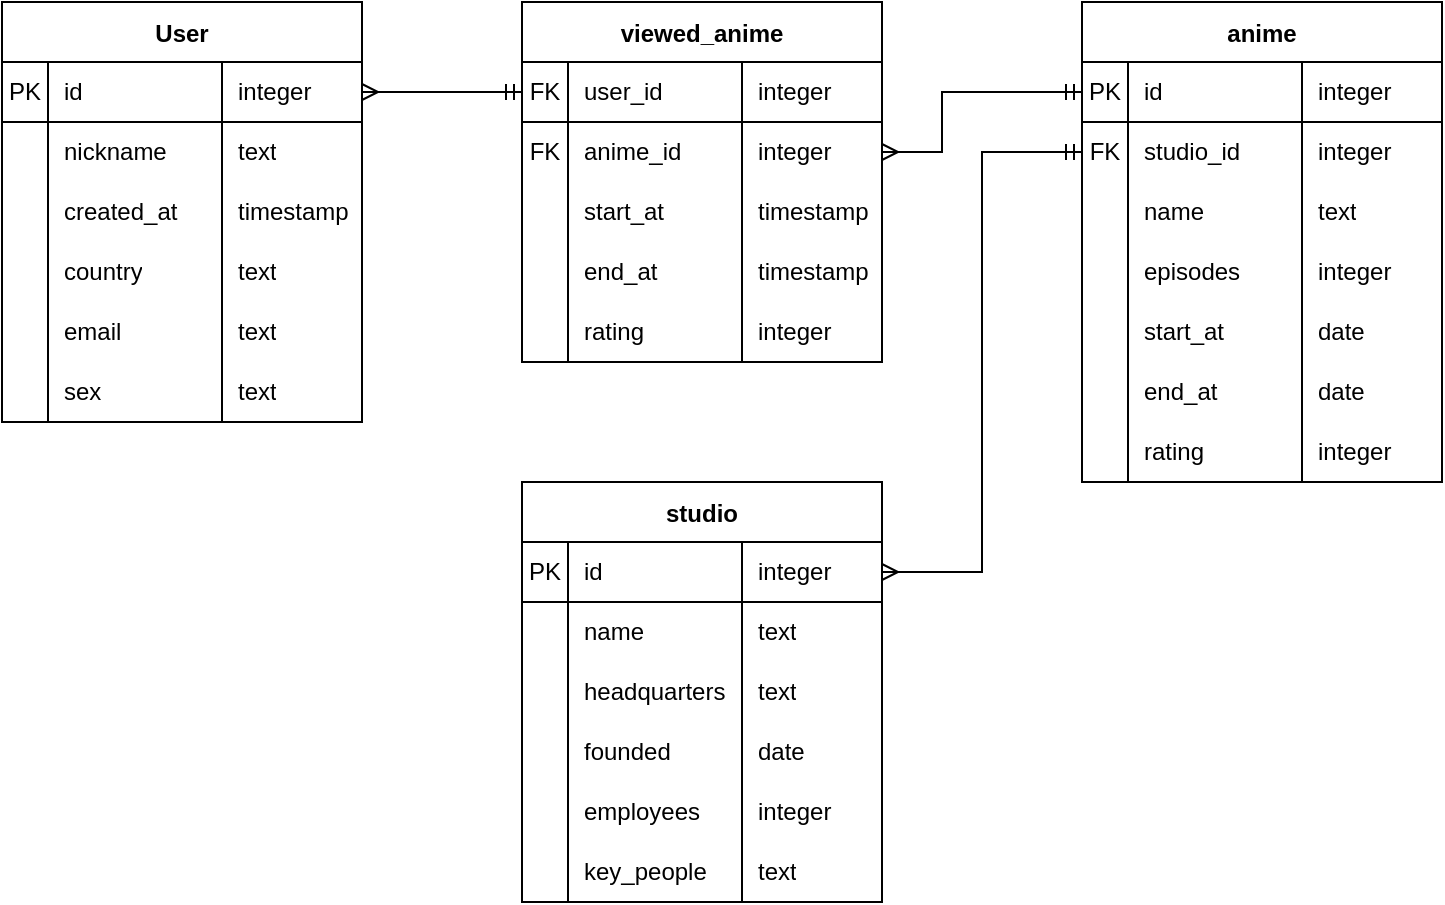 <mxfile version="15.7.1" type="device"><diagram id="C5RBs43oDa-KdzZeNtuy" name="Page-1"><mxGraphModel dx="802" dy="566" grid="1" gridSize="10" guides="1" tooltips="1" connect="1" arrows="1" fold="1" page="1" pageScale="1" pageWidth="827" pageHeight="1169" math="0" shadow="0"><root><mxCell id="WIyWlLk6GJQsqaUBKTNV-0"/><mxCell id="WIyWlLk6GJQsqaUBKTNV-1" parent="WIyWlLk6GJQsqaUBKTNV-0"/><mxCell id="3dzT7wTnOTqCH-fdVaIQ-14" value="User" style="shape=table;startSize=30;container=1;collapsible=0;childLayout=tableLayout;fixedRows=1;rowLines=0;fontStyle=1;align=center;pointerEvents=1;rounded=0;strokeWidth=1;fillColor=default;" vertex="1" parent="WIyWlLk6GJQsqaUBKTNV-1"><mxGeometry x="40" y="220" width="180" height="210" as="geometry"/></mxCell><mxCell id="3dzT7wTnOTqCH-fdVaIQ-15" value="" style="shape=partialRectangle;html=1;whiteSpace=wrap;collapsible=0;dropTarget=0;pointerEvents=1;fillColor=none;top=0;left=0;bottom=1;right=0;points=[[0,0.5],[1,0.5]];portConstraint=eastwest;rounded=0;strokeWidth=1;" vertex="1" parent="3dzT7wTnOTqCH-fdVaIQ-14"><mxGeometry y="30" width="180" height="30" as="geometry"/></mxCell><mxCell id="3dzT7wTnOTqCH-fdVaIQ-16" value="PK" style="shape=partialRectangle;html=1;whiteSpace=wrap;connectable=0;fillColor=none;top=0;left=0;bottom=0;right=0;overflow=hidden;pointerEvents=1;rounded=0;strokeWidth=1;" vertex="1" parent="3dzT7wTnOTqCH-fdVaIQ-15"><mxGeometry width="23" height="30" as="geometry"><mxRectangle width="23" height="30" as="alternateBounds"/></mxGeometry></mxCell><mxCell id="3dzT7wTnOTqCH-fdVaIQ-17" value="id" style="shape=partialRectangle;html=1;whiteSpace=wrap;connectable=0;fillColor=none;top=0;left=0;bottom=0;right=0;align=left;spacingLeft=6;overflow=hidden;pointerEvents=1;rounded=0;strokeWidth=1;" vertex="1" parent="3dzT7wTnOTqCH-fdVaIQ-15"><mxGeometry x="23" width="87" height="30" as="geometry"><mxRectangle width="87" height="30" as="alternateBounds"/></mxGeometry></mxCell><mxCell id="3dzT7wTnOTqCH-fdVaIQ-24" value="integer" style="shape=partialRectangle;html=1;whiteSpace=wrap;connectable=0;fillColor=none;top=0;left=0;bottom=0;right=0;align=left;spacingLeft=6;overflow=hidden;pointerEvents=1;rounded=0;strokeWidth=1;" vertex="1" parent="3dzT7wTnOTqCH-fdVaIQ-15"><mxGeometry x="110" width="70" height="30" as="geometry"><mxRectangle width="70" height="30" as="alternateBounds"/></mxGeometry></mxCell><mxCell id="3dzT7wTnOTqCH-fdVaIQ-18" value="" style="shape=partialRectangle;html=1;whiteSpace=wrap;collapsible=0;dropTarget=0;pointerEvents=1;fillColor=none;top=0;left=0;bottom=0;right=0;points=[[0,0.5],[1,0.5]];portConstraint=eastwest;rounded=0;strokeWidth=1;" vertex="1" parent="3dzT7wTnOTqCH-fdVaIQ-14"><mxGeometry y="60" width="180" height="30" as="geometry"/></mxCell><mxCell id="3dzT7wTnOTqCH-fdVaIQ-19" value="" style="shape=partialRectangle;html=1;whiteSpace=wrap;connectable=0;fillColor=none;top=0;left=0;bottom=0;right=0;overflow=hidden;pointerEvents=1;rounded=0;strokeWidth=1;" vertex="1" parent="3dzT7wTnOTqCH-fdVaIQ-18"><mxGeometry width="23" height="30" as="geometry"><mxRectangle width="23" height="30" as="alternateBounds"/></mxGeometry></mxCell><mxCell id="3dzT7wTnOTqCH-fdVaIQ-20" value="nickname" style="shape=partialRectangle;html=1;whiteSpace=wrap;connectable=0;fillColor=none;top=0;left=0;bottom=0;right=0;align=left;spacingLeft=6;overflow=hidden;pointerEvents=1;rounded=0;strokeWidth=1;" vertex="1" parent="3dzT7wTnOTqCH-fdVaIQ-18"><mxGeometry x="23" width="87" height="30" as="geometry"><mxRectangle width="87" height="30" as="alternateBounds"/></mxGeometry></mxCell><mxCell id="3dzT7wTnOTqCH-fdVaIQ-25" value="text" style="shape=partialRectangle;html=1;whiteSpace=wrap;connectable=0;fillColor=none;top=0;left=0;bottom=0;right=0;align=left;spacingLeft=6;overflow=hidden;pointerEvents=1;rounded=0;strokeWidth=1;" vertex="1" parent="3dzT7wTnOTqCH-fdVaIQ-18"><mxGeometry x="110" width="70" height="30" as="geometry"><mxRectangle width="70" height="30" as="alternateBounds"/></mxGeometry></mxCell><mxCell id="3dzT7wTnOTqCH-fdVaIQ-31" style="shape=partialRectangle;html=1;whiteSpace=wrap;collapsible=0;dropTarget=0;pointerEvents=1;fillColor=none;top=0;left=0;bottom=0;right=0;points=[[0,0.5],[1,0.5]];portConstraint=eastwest;rounded=0;strokeWidth=1;" vertex="1" parent="3dzT7wTnOTqCH-fdVaIQ-14"><mxGeometry y="90" width="180" height="30" as="geometry"/></mxCell><mxCell id="3dzT7wTnOTqCH-fdVaIQ-32" style="shape=partialRectangle;html=1;whiteSpace=wrap;connectable=0;fillColor=none;top=0;left=0;bottom=0;right=0;overflow=hidden;pointerEvents=1;rounded=0;strokeWidth=1;" vertex="1" parent="3dzT7wTnOTqCH-fdVaIQ-31"><mxGeometry width="23" height="30" as="geometry"><mxRectangle width="23" height="30" as="alternateBounds"/></mxGeometry></mxCell><mxCell id="3dzT7wTnOTqCH-fdVaIQ-33" value="created_at" style="shape=partialRectangle;html=1;whiteSpace=wrap;connectable=0;fillColor=none;top=0;left=0;bottom=0;right=0;align=left;spacingLeft=6;overflow=hidden;pointerEvents=1;rounded=0;strokeWidth=1;" vertex="1" parent="3dzT7wTnOTqCH-fdVaIQ-31"><mxGeometry x="23" width="87" height="30" as="geometry"><mxRectangle width="87" height="30" as="alternateBounds"/></mxGeometry></mxCell><mxCell id="3dzT7wTnOTqCH-fdVaIQ-34" value="timestamp" style="shape=partialRectangle;html=1;whiteSpace=wrap;connectable=0;fillColor=none;top=0;left=0;bottom=0;right=0;align=left;spacingLeft=6;overflow=hidden;pointerEvents=1;rounded=0;strokeWidth=1;" vertex="1" parent="3dzT7wTnOTqCH-fdVaIQ-31"><mxGeometry x="110" width="70" height="30" as="geometry"><mxRectangle width="70" height="30" as="alternateBounds"/></mxGeometry></mxCell><mxCell id="3dzT7wTnOTqCH-fdVaIQ-35" style="shape=partialRectangle;html=1;whiteSpace=wrap;collapsible=0;dropTarget=0;pointerEvents=1;fillColor=none;top=0;left=0;bottom=0;right=0;points=[[0,0.5],[1,0.5]];portConstraint=eastwest;rounded=0;strokeWidth=1;" vertex="1" parent="3dzT7wTnOTqCH-fdVaIQ-14"><mxGeometry y="120" width="180" height="30" as="geometry"/></mxCell><mxCell id="3dzT7wTnOTqCH-fdVaIQ-36" style="shape=partialRectangle;html=1;whiteSpace=wrap;connectable=0;fillColor=none;top=0;left=0;bottom=0;right=0;overflow=hidden;pointerEvents=1;rounded=0;strokeWidth=1;" vertex="1" parent="3dzT7wTnOTqCH-fdVaIQ-35"><mxGeometry width="23" height="30" as="geometry"><mxRectangle width="23" height="30" as="alternateBounds"/></mxGeometry></mxCell><mxCell id="3dzT7wTnOTqCH-fdVaIQ-37" value="country" style="shape=partialRectangle;html=1;whiteSpace=wrap;connectable=0;fillColor=none;top=0;left=0;bottom=0;right=0;align=left;spacingLeft=6;overflow=hidden;pointerEvents=1;rounded=0;strokeWidth=1;" vertex="1" parent="3dzT7wTnOTqCH-fdVaIQ-35"><mxGeometry x="23" width="87" height="30" as="geometry"><mxRectangle width="87" height="30" as="alternateBounds"/></mxGeometry></mxCell><mxCell id="3dzT7wTnOTqCH-fdVaIQ-38" value="text" style="shape=partialRectangle;html=1;whiteSpace=wrap;connectable=0;fillColor=none;top=0;left=0;bottom=0;right=0;align=left;spacingLeft=6;overflow=hidden;pointerEvents=1;rounded=0;strokeWidth=1;" vertex="1" parent="3dzT7wTnOTqCH-fdVaIQ-35"><mxGeometry x="110" width="70" height="30" as="geometry"><mxRectangle width="70" height="30" as="alternateBounds"/></mxGeometry></mxCell><mxCell id="3dzT7wTnOTqCH-fdVaIQ-39" style="shape=partialRectangle;html=1;whiteSpace=wrap;collapsible=0;dropTarget=0;pointerEvents=1;fillColor=none;top=0;left=0;bottom=0;right=0;points=[[0,0.5],[1,0.5]];portConstraint=eastwest;rounded=0;strokeWidth=1;" vertex="1" parent="3dzT7wTnOTqCH-fdVaIQ-14"><mxGeometry y="150" width="180" height="30" as="geometry"/></mxCell><mxCell id="3dzT7wTnOTqCH-fdVaIQ-40" style="shape=partialRectangle;html=1;whiteSpace=wrap;connectable=0;fillColor=none;top=0;left=0;bottom=0;right=0;overflow=hidden;pointerEvents=1;rounded=0;strokeWidth=1;" vertex="1" parent="3dzT7wTnOTqCH-fdVaIQ-39"><mxGeometry width="23" height="30" as="geometry"><mxRectangle width="23" height="30" as="alternateBounds"/></mxGeometry></mxCell><mxCell id="3dzT7wTnOTqCH-fdVaIQ-41" value="email" style="shape=partialRectangle;html=1;whiteSpace=wrap;connectable=0;fillColor=none;top=0;left=0;bottom=0;right=0;align=left;spacingLeft=6;overflow=hidden;pointerEvents=1;rounded=0;strokeWidth=1;" vertex="1" parent="3dzT7wTnOTqCH-fdVaIQ-39"><mxGeometry x="23" width="87" height="30" as="geometry"><mxRectangle width="87" height="30" as="alternateBounds"/></mxGeometry></mxCell><mxCell id="3dzT7wTnOTqCH-fdVaIQ-42" value="text" style="shape=partialRectangle;html=1;whiteSpace=wrap;connectable=0;fillColor=none;top=0;left=0;bottom=0;right=0;align=left;spacingLeft=6;overflow=hidden;pointerEvents=1;rounded=0;strokeWidth=1;" vertex="1" parent="3dzT7wTnOTqCH-fdVaIQ-39"><mxGeometry x="110" width="70" height="30" as="geometry"><mxRectangle width="70" height="30" as="alternateBounds"/></mxGeometry></mxCell><mxCell id="3dzT7wTnOTqCH-fdVaIQ-43" style="shape=partialRectangle;html=1;whiteSpace=wrap;collapsible=0;dropTarget=0;pointerEvents=1;fillColor=none;top=0;left=0;bottom=0;right=0;points=[[0,0.5],[1,0.5]];portConstraint=eastwest;rounded=0;strokeWidth=1;" vertex="1" parent="3dzT7wTnOTqCH-fdVaIQ-14"><mxGeometry y="180" width="180" height="30" as="geometry"/></mxCell><mxCell id="3dzT7wTnOTqCH-fdVaIQ-44" style="shape=partialRectangle;html=1;whiteSpace=wrap;connectable=0;fillColor=none;top=0;left=0;bottom=0;right=0;overflow=hidden;pointerEvents=1;rounded=0;strokeWidth=1;" vertex="1" parent="3dzT7wTnOTqCH-fdVaIQ-43"><mxGeometry width="23" height="30" as="geometry"><mxRectangle width="23" height="30" as="alternateBounds"/></mxGeometry></mxCell><mxCell id="3dzT7wTnOTqCH-fdVaIQ-45" value="sex" style="shape=partialRectangle;html=1;whiteSpace=wrap;connectable=0;fillColor=none;top=0;left=0;bottom=0;right=0;align=left;spacingLeft=6;overflow=hidden;pointerEvents=1;rounded=0;strokeWidth=1;" vertex="1" parent="3dzT7wTnOTqCH-fdVaIQ-43"><mxGeometry x="23" width="87" height="30" as="geometry"><mxRectangle width="87" height="30" as="alternateBounds"/></mxGeometry></mxCell><mxCell id="3dzT7wTnOTqCH-fdVaIQ-46" value="text" style="shape=partialRectangle;html=1;whiteSpace=wrap;connectable=0;fillColor=none;top=0;left=0;bottom=0;right=0;align=left;spacingLeft=6;overflow=hidden;pointerEvents=1;rounded=0;strokeWidth=1;" vertex="1" parent="3dzT7wTnOTqCH-fdVaIQ-43"><mxGeometry x="110" width="70" height="30" as="geometry"><mxRectangle width="70" height="30" as="alternateBounds"/></mxGeometry></mxCell><mxCell id="3dzT7wTnOTqCH-fdVaIQ-47" value="studio" style="shape=table;startSize=30;container=1;collapsible=0;childLayout=tableLayout;fixedRows=1;rowLines=0;fontStyle=1;align=center;pointerEvents=1;rounded=0;strokeWidth=1;fillColor=default;" vertex="1" parent="WIyWlLk6GJQsqaUBKTNV-1"><mxGeometry x="300" y="460" width="180" height="210" as="geometry"/></mxCell><mxCell id="3dzT7wTnOTqCH-fdVaIQ-48" value="" style="shape=partialRectangle;html=1;whiteSpace=wrap;collapsible=0;dropTarget=0;pointerEvents=1;fillColor=none;top=0;left=0;bottom=1;right=0;points=[[0,0.5],[1,0.5]];portConstraint=eastwest;rounded=0;strokeWidth=1;" vertex="1" parent="3dzT7wTnOTqCH-fdVaIQ-47"><mxGeometry y="30" width="180" height="30" as="geometry"/></mxCell><mxCell id="3dzT7wTnOTqCH-fdVaIQ-49" value="PK" style="shape=partialRectangle;html=1;whiteSpace=wrap;connectable=0;fillColor=none;top=0;left=0;bottom=0;right=0;overflow=hidden;pointerEvents=1;rounded=0;strokeWidth=1;" vertex="1" parent="3dzT7wTnOTqCH-fdVaIQ-48"><mxGeometry width="23" height="30" as="geometry"><mxRectangle width="23" height="30" as="alternateBounds"/></mxGeometry></mxCell><mxCell id="3dzT7wTnOTqCH-fdVaIQ-50" value="id" style="shape=partialRectangle;html=1;whiteSpace=wrap;connectable=0;fillColor=none;top=0;left=0;bottom=0;right=0;align=left;spacingLeft=6;overflow=hidden;pointerEvents=1;rounded=0;strokeWidth=1;" vertex="1" parent="3dzT7wTnOTqCH-fdVaIQ-48"><mxGeometry x="23" width="87" height="30" as="geometry"><mxRectangle width="87" height="30" as="alternateBounds"/></mxGeometry></mxCell><mxCell id="3dzT7wTnOTqCH-fdVaIQ-51" value="integer" style="shape=partialRectangle;html=1;whiteSpace=wrap;connectable=0;fillColor=none;top=0;left=0;bottom=0;right=0;align=left;spacingLeft=6;overflow=hidden;pointerEvents=1;rounded=0;strokeWidth=1;" vertex="1" parent="3dzT7wTnOTqCH-fdVaIQ-48"><mxGeometry x="110" width="70" height="30" as="geometry"><mxRectangle width="70" height="30" as="alternateBounds"/></mxGeometry></mxCell><mxCell id="3dzT7wTnOTqCH-fdVaIQ-52" value="" style="shape=partialRectangle;html=1;whiteSpace=wrap;collapsible=0;dropTarget=0;pointerEvents=1;fillColor=none;top=0;left=0;bottom=0;right=0;points=[[0,0.5],[1,0.5]];portConstraint=eastwest;rounded=0;strokeWidth=1;" vertex="1" parent="3dzT7wTnOTqCH-fdVaIQ-47"><mxGeometry y="60" width="180" height="30" as="geometry"/></mxCell><mxCell id="3dzT7wTnOTqCH-fdVaIQ-53" value="" style="shape=partialRectangle;html=1;whiteSpace=wrap;connectable=0;fillColor=none;top=0;left=0;bottom=0;right=0;overflow=hidden;pointerEvents=1;rounded=0;strokeWidth=1;" vertex="1" parent="3dzT7wTnOTqCH-fdVaIQ-52"><mxGeometry width="23" height="30" as="geometry"><mxRectangle width="23" height="30" as="alternateBounds"/></mxGeometry></mxCell><mxCell id="3dzT7wTnOTqCH-fdVaIQ-54" value="name" style="shape=partialRectangle;html=1;whiteSpace=wrap;connectable=0;fillColor=none;top=0;left=0;bottom=0;right=0;align=left;spacingLeft=6;overflow=hidden;pointerEvents=1;rounded=0;strokeWidth=1;" vertex="1" parent="3dzT7wTnOTqCH-fdVaIQ-52"><mxGeometry x="23" width="87" height="30" as="geometry"><mxRectangle width="87" height="30" as="alternateBounds"/></mxGeometry></mxCell><mxCell id="3dzT7wTnOTqCH-fdVaIQ-55" value="text" style="shape=partialRectangle;html=1;whiteSpace=wrap;connectable=0;fillColor=none;top=0;left=0;bottom=0;right=0;align=left;spacingLeft=6;overflow=hidden;pointerEvents=1;rounded=0;strokeWidth=1;" vertex="1" parent="3dzT7wTnOTqCH-fdVaIQ-52"><mxGeometry x="110" width="70" height="30" as="geometry"><mxRectangle width="70" height="30" as="alternateBounds"/></mxGeometry></mxCell><mxCell id="3dzT7wTnOTqCH-fdVaIQ-56" style="shape=partialRectangle;html=1;whiteSpace=wrap;collapsible=0;dropTarget=0;pointerEvents=1;fillColor=none;top=0;left=0;bottom=0;right=0;points=[[0,0.5],[1,0.5]];portConstraint=eastwest;rounded=0;strokeWidth=1;" vertex="1" parent="3dzT7wTnOTqCH-fdVaIQ-47"><mxGeometry y="90" width="180" height="30" as="geometry"/></mxCell><mxCell id="3dzT7wTnOTqCH-fdVaIQ-57" style="shape=partialRectangle;html=1;whiteSpace=wrap;connectable=0;fillColor=none;top=0;left=0;bottom=0;right=0;overflow=hidden;pointerEvents=1;rounded=0;strokeWidth=1;" vertex="1" parent="3dzT7wTnOTqCH-fdVaIQ-56"><mxGeometry width="23" height="30" as="geometry"><mxRectangle width="23" height="30" as="alternateBounds"/></mxGeometry></mxCell><mxCell id="3dzT7wTnOTqCH-fdVaIQ-58" value="headquarters" style="shape=partialRectangle;html=1;whiteSpace=wrap;connectable=0;fillColor=none;top=0;left=0;bottom=0;right=0;align=left;spacingLeft=6;overflow=hidden;pointerEvents=1;rounded=0;strokeWidth=1;" vertex="1" parent="3dzT7wTnOTqCH-fdVaIQ-56"><mxGeometry x="23" width="87" height="30" as="geometry"><mxRectangle width="87" height="30" as="alternateBounds"/></mxGeometry></mxCell><mxCell id="3dzT7wTnOTqCH-fdVaIQ-59" value="text" style="shape=partialRectangle;html=1;whiteSpace=wrap;connectable=0;fillColor=none;top=0;left=0;bottom=0;right=0;align=left;spacingLeft=6;overflow=hidden;pointerEvents=1;rounded=0;strokeWidth=1;" vertex="1" parent="3dzT7wTnOTqCH-fdVaIQ-56"><mxGeometry x="110" width="70" height="30" as="geometry"><mxRectangle width="70" height="30" as="alternateBounds"/></mxGeometry></mxCell><mxCell id="3dzT7wTnOTqCH-fdVaIQ-60" style="shape=partialRectangle;html=1;whiteSpace=wrap;collapsible=0;dropTarget=0;pointerEvents=1;fillColor=none;top=0;left=0;bottom=0;right=0;points=[[0,0.5],[1,0.5]];portConstraint=eastwest;rounded=0;strokeWidth=1;" vertex="1" parent="3dzT7wTnOTqCH-fdVaIQ-47"><mxGeometry y="120" width="180" height="30" as="geometry"/></mxCell><mxCell id="3dzT7wTnOTqCH-fdVaIQ-61" style="shape=partialRectangle;html=1;whiteSpace=wrap;connectable=0;fillColor=none;top=0;left=0;bottom=0;right=0;overflow=hidden;pointerEvents=1;rounded=0;strokeWidth=1;" vertex="1" parent="3dzT7wTnOTqCH-fdVaIQ-60"><mxGeometry width="23" height="30" as="geometry"><mxRectangle width="23" height="30" as="alternateBounds"/></mxGeometry></mxCell><mxCell id="3dzT7wTnOTqCH-fdVaIQ-62" value="founded" style="shape=partialRectangle;html=1;whiteSpace=wrap;connectable=0;fillColor=none;top=0;left=0;bottom=0;right=0;align=left;spacingLeft=6;overflow=hidden;pointerEvents=1;rounded=0;strokeWidth=1;" vertex="1" parent="3dzT7wTnOTqCH-fdVaIQ-60"><mxGeometry x="23" width="87" height="30" as="geometry"><mxRectangle width="87" height="30" as="alternateBounds"/></mxGeometry></mxCell><mxCell id="3dzT7wTnOTqCH-fdVaIQ-63" value="date" style="shape=partialRectangle;html=1;whiteSpace=wrap;connectable=0;fillColor=none;top=0;left=0;bottom=0;right=0;align=left;spacingLeft=6;overflow=hidden;pointerEvents=1;rounded=0;strokeWidth=1;" vertex="1" parent="3dzT7wTnOTqCH-fdVaIQ-60"><mxGeometry x="110" width="70" height="30" as="geometry"><mxRectangle width="70" height="30" as="alternateBounds"/></mxGeometry></mxCell><mxCell id="3dzT7wTnOTqCH-fdVaIQ-64" style="shape=partialRectangle;html=1;whiteSpace=wrap;collapsible=0;dropTarget=0;pointerEvents=1;fillColor=none;top=0;left=0;bottom=0;right=0;points=[[0,0.5],[1,0.5]];portConstraint=eastwest;rounded=0;strokeWidth=1;" vertex="1" parent="3dzT7wTnOTqCH-fdVaIQ-47"><mxGeometry y="150" width="180" height="30" as="geometry"/></mxCell><mxCell id="3dzT7wTnOTqCH-fdVaIQ-65" style="shape=partialRectangle;html=1;whiteSpace=wrap;connectable=0;fillColor=none;top=0;left=0;bottom=0;right=0;overflow=hidden;pointerEvents=1;rounded=0;strokeWidth=1;" vertex="1" parent="3dzT7wTnOTqCH-fdVaIQ-64"><mxGeometry width="23" height="30" as="geometry"><mxRectangle width="23" height="30" as="alternateBounds"/></mxGeometry></mxCell><mxCell id="3dzT7wTnOTqCH-fdVaIQ-66" value="employees" style="shape=partialRectangle;html=1;whiteSpace=wrap;connectable=0;fillColor=none;top=0;left=0;bottom=0;right=0;align=left;spacingLeft=6;overflow=hidden;pointerEvents=1;rounded=0;strokeWidth=1;" vertex="1" parent="3dzT7wTnOTqCH-fdVaIQ-64"><mxGeometry x="23" width="87" height="30" as="geometry"><mxRectangle width="87" height="30" as="alternateBounds"/></mxGeometry></mxCell><mxCell id="3dzT7wTnOTqCH-fdVaIQ-67" value="integer" style="shape=partialRectangle;html=1;whiteSpace=wrap;connectable=0;fillColor=none;top=0;left=0;bottom=0;right=0;align=left;spacingLeft=6;overflow=hidden;pointerEvents=1;rounded=0;strokeWidth=1;" vertex="1" parent="3dzT7wTnOTqCH-fdVaIQ-64"><mxGeometry x="110" width="70" height="30" as="geometry"><mxRectangle width="70" height="30" as="alternateBounds"/></mxGeometry></mxCell><mxCell id="3dzT7wTnOTqCH-fdVaIQ-68" style="shape=partialRectangle;html=1;whiteSpace=wrap;collapsible=0;dropTarget=0;pointerEvents=1;fillColor=none;top=0;left=0;bottom=0;right=0;points=[[0,0.5],[1,0.5]];portConstraint=eastwest;rounded=0;strokeWidth=1;" vertex="1" parent="3dzT7wTnOTqCH-fdVaIQ-47"><mxGeometry y="180" width="180" height="30" as="geometry"/></mxCell><mxCell id="3dzT7wTnOTqCH-fdVaIQ-69" style="shape=partialRectangle;html=1;whiteSpace=wrap;connectable=0;fillColor=none;top=0;left=0;bottom=0;right=0;overflow=hidden;pointerEvents=1;rounded=0;strokeWidth=1;" vertex="1" parent="3dzT7wTnOTqCH-fdVaIQ-68"><mxGeometry width="23" height="30" as="geometry"><mxRectangle width="23" height="30" as="alternateBounds"/></mxGeometry></mxCell><mxCell id="3dzT7wTnOTqCH-fdVaIQ-70" value="key_people" style="shape=partialRectangle;html=1;whiteSpace=wrap;connectable=0;fillColor=none;top=0;left=0;bottom=0;right=0;align=left;spacingLeft=6;overflow=hidden;pointerEvents=1;rounded=0;strokeWidth=1;" vertex="1" parent="3dzT7wTnOTqCH-fdVaIQ-68"><mxGeometry x="23" width="87" height="30" as="geometry"><mxRectangle width="87" height="30" as="alternateBounds"/></mxGeometry></mxCell><mxCell id="3dzT7wTnOTqCH-fdVaIQ-71" value="text" style="shape=partialRectangle;html=1;whiteSpace=wrap;connectable=0;fillColor=none;top=0;left=0;bottom=0;right=0;align=left;spacingLeft=6;overflow=hidden;pointerEvents=1;rounded=0;strokeWidth=1;" vertex="1" parent="3dzT7wTnOTqCH-fdVaIQ-68"><mxGeometry x="110" width="70" height="30" as="geometry"><mxRectangle width="70" height="30" as="alternateBounds"/></mxGeometry></mxCell><mxCell id="3dzT7wTnOTqCH-fdVaIQ-72" value="anime" style="shape=table;startSize=30;container=1;collapsible=0;childLayout=tableLayout;fixedRows=1;rowLines=0;fontStyle=1;align=center;pointerEvents=1;rounded=0;strokeWidth=1;fillColor=default;" vertex="1" parent="WIyWlLk6GJQsqaUBKTNV-1"><mxGeometry x="580" y="220" width="180" height="240" as="geometry"/></mxCell><mxCell id="3dzT7wTnOTqCH-fdVaIQ-73" value="" style="shape=partialRectangle;html=1;whiteSpace=wrap;collapsible=0;dropTarget=0;pointerEvents=1;fillColor=none;top=0;left=0;bottom=1;right=0;points=[[0,0.5],[1,0.5]];portConstraint=eastwest;rounded=0;strokeWidth=1;" vertex="1" parent="3dzT7wTnOTqCH-fdVaIQ-72"><mxGeometry y="30" width="180" height="30" as="geometry"/></mxCell><mxCell id="3dzT7wTnOTqCH-fdVaIQ-74" value="PK" style="shape=partialRectangle;html=1;whiteSpace=wrap;connectable=0;fillColor=none;top=0;left=0;bottom=0;right=0;overflow=hidden;pointerEvents=1;rounded=0;strokeWidth=1;" vertex="1" parent="3dzT7wTnOTqCH-fdVaIQ-73"><mxGeometry width="23" height="30" as="geometry"><mxRectangle width="23" height="30" as="alternateBounds"/></mxGeometry></mxCell><mxCell id="3dzT7wTnOTqCH-fdVaIQ-75" value="id" style="shape=partialRectangle;html=1;whiteSpace=wrap;connectable=0;fillColor=none;top=0;left=0;bottom=0;right=0;align=left;spacingLeft=6;overflow=hidden;pointerEvents=1;rounded=0;strokeWidth=1;" vertex="1" parent="3dzT7wTnOTqCH-fdVaIQ-73"><mxGeometry x="23" width="87" height="30" as="geometry"><mxRectangle width="87" height="30" as="alternateBounds"/></mxGeometry></mxCell><mxCell id="3dzT7wTnOTqCH-fdVaIQ-76" value="integer" style="shape=partialRectangle;html=1;whiteSpace=wrap;connectable=0;fillColor=none;top=0;left=0;bottom=0;right=0;align=left;spacingLeft=6;overflow=hidden;pointerEvents=1;rounded=0;strokeWidth=1;" vertex="1" parent="3dzT7wTnOTqCH-fdVaIQ-73"><mxGeometry x="110" width="70" height="30" as="geometry"><mxRectangle width="70" height="30" as="alternateBounds"/></mxGeometry></mxCell><mxCell id="3dzT7wTnOTqCH-fdVaIQ-77" value="" style="shape=partialRectangle;html=1;whiteSpace=wrap;collapsible=0;dropTarget=0;pointerEvents=1;fillColor=none;top=0;left=0;bottom=0;right=0;points=[[0,0.5],[1,0.5]];portConstraint=eastwest;rounded=0;strokeWidth=1;flipH=1;" vertex="1" parent="3dzT7wTnOTqCH-fdVaIQ-72"><mxGeometry y="60" width="180" height="30" as="geometry"/></mxCell><mxCell id="3dzT7wTnOTqCH-fdVaIQ-78" value="FK" style="shape=partialRectangle;html=1;whiteSpace=wrap;connectable=0;fillColor=none;top=0;left=0;bottom=0;right=0;overflow=hidden;pointerEvents=1;rounded=0;strokeWidth=1;" vertex="1" parent="3dzT7wTnOTqCH-fdVaIQ-77"><mxGeometry width="23" height="30" as="geometry"><mxRectangle width="23" height="30" as="alternateBounds"/></mxGeometry></mxCell><mxCell id="3dzT7wTnOTqCH-fdVaIQ-79" value="studio_id" style="shape=partialRectangle;html=1;whiteSpace=wrap;connectable=0;fillColor=none;top=0;left=0;bottom=0;right=0;align=left;spacingLeft=6;overflow=hidden;pointerEvents=1;rounded=0;strokeWidth=1;flipH=1;" vertex="1" parent="3dzT7wTnOTqCH-fdVaIQ-77"><mxGeometry x="23" width="87" height="30" as="geometry"><mxRectangle width="87" height="30" as="alternateBounds"/></mxGeometry></mxCell><mxCell id="3dzT7wTnOTqCH-fdVaIQ-80" value="integer" style="shape=partialRectangle;html=1;whiteSpace=wrap;connectable=0;fillColor=none;top=0;left=0;bottom=0;right=0;align=left;spacingLeft=6;overflow=hidden;pointerEvents=1;rounded=0;strokeWidth=1;" vertex="1" parent="3dzT7wTnOTqCH-fdVaIQ-77"><mxGeometry x="110" width="70" height="30" as="geometry"><mxRectangle width="70" height="30" as="alternateBounds"/></mxGeometry></mxCell><mxCell id="3dzT7wTnOTqCH-fdVaIQ-81" style="shape=partialRectangle;html=1;whiteSpace=wrap;collapsible=0;dropTarget=0;pointerEvents=1;fillColor=none;top=0;left=0;bottom=0;right=0;points=[[0,0.5],[1,0.5]];portConstraint=eastwest;rounded=0;strokeWidth=1;" vertex="1" parent="3dzT7wTnOTqCH-fdVaIQ-72"><mxGeometry y="90" width="180" height="30" as="geometry"/></mxCell><mxCell id="3dzT7wTnOTqCH-fdVaIQ-82" style="shape=partialRectangle;html=1;whiteSpace=wrap;connectable=0;fillColor=none;top=0;left=0;bottom=0;right=0;overflow=hidden;pointerEvents=1;rounded=0;strokeWidth=1;" vertex="1" parent="3dzT7wTnOTqCH-fdVaIQ-81"><mxGeometry width="23" height="30" as="geometry"><mxRectangle width="23" height="30" as="alternateBounds"/></mxGeometry></mxCell><mxCell id="3dzT7wTnOTqCH-fdVaIQ-83" value="name" style="shape=partialRectangle;html=1;whiteSpace=wrap;connectable=0;fillColor=none;top=0;left=0;bottom=0;right=0;align=left;spacingLeft=6;overflow=hidden;pointerEvents=1;rounded=0;strokeWidth=1;" vertex="1" parent="3dzT7wTnOTqCH-fdVaIQ-81"><mxGeometry x="23" width="87" height="30" as="geometry"><mxRectangle width="87" height="30" as="alternateBounds"/></mxGeometry></mxCell><mxCell id="3dzT7wTnOTqCH-fdVaIQ-84" value="text" style="shape=partialRectangle;html=1;whiteSpace=wrap;connectable=0;fillColor=none;top=0;left=0;bottom=0;right=0;align=left;spacingLeft=6;overflow=hidden;pointerEvents=1;rounded=0;strokeWidth=1;" vertex="1" parent="3dzT7wTnOTqCH-fdVaIQ-81"><mxGeometry x="110" width="70" height="30" as="geometry"><mxRectangle width="70" height="30" as="alternateBounds"/></mxGeometry></mxCell><mxCell id="3dzT7wTnOTqCH-fdVaIQ-85" style="shape=partialRectangle;html=1;whiteSpace=wrap;collapsible=0;dropTarget=0;pointerEvents=1;fillColor=none;top=0;left=0;bottom=0;right=0;points=[[0,0.5],[1,0.5]];portConstraint=eastwest;rounded=0;strokeWidth=1;" vertex="1" parent="3dzT7wTnOTqCH-fdVaIQ-72"><mxGeometry y="120" width="180" height="30" as="geometry"/></mxCell><mxCell id="3dzT7wTnOTqCH-fdVaIQ-86" style="shape=partialRectangle;html=1;whiteSpace=wrap;connectable=0;fillColor=none;top=0;left=0;bottom=0;right=0;overflow=hidden;pointerEvents=1;rounded=0;strokeWidth=1;" vertex="1" parent="3dzT7wTnOTqCH-fdVaIQ-85"><mxGeometry width="23" height="30" as="geometry"><mxRectangle width="23" height="30" as="alternateBounds"/></mxGeometry></mxCell><mxCell id="3dzT7wTnOTqCH-fdVaIQ-87" value="episodes" style="shape=partialRectangle;html=1;whiteSpace=wrap;connectable=0;fillColor=none;top=0;left=0;bottom=0;right=0;align=left;spacingLeft=6;overflow=hidden;pointerEvents=1;rounded=0;strokeWidth=1;" vertex="1" parent="3dzT7wTnOTqCH-fdVaIQ-85"><mxGeometry x="23" width="87" height="30" as="geometry"><mxRectangle width="87" height="30" as="alternateBounds"/></mxGeometry></mxCell><mxCell id="3dzT7wTnOTqCH-fdVaIQ-88" value="integer" style="shape=partialRectangle;html=1;whiteSpace=wrap;connectable=0;fillColor=none;top=0;left=0;bottom=0;right=0;align=left;spacingLeft=6;overflow=hidden;pointerEvents=1;rounded=0;strokeWidth=1;" vertex="1" parent="3dzT7wTnOTqCH-fdVaIQ-85"><mxGeometry x="110" width="70" height="30" as="geometry"><mxRectangle width="70" height="30" as="alternateBounds"/></mxGeometry></mxCell><mxCell id="3dzT7wTnOTqCH-fdVaIQ-89" style="shape=partialRectangle;html=1;whiteSpace=wrap;collapsible=0;dropTarget=0;pointerEvents=1;fillColor=none;top=0;left=0;bottom=0;right=0;points=[[0,0.5],[1,0.5]];portConstraint=eastwest;rounded=0;strokeWidth=1;" vertex="1" parent="3dzT7wTnOTqCH-fdVaIQ-72"><mxGeometry y="150" width="180" height="30" as="geometry"/></mxCell><mxCell id="3dzT7wTnOTqCH-fdVaIQ-90" style="shape=partialRectangle;html=1;whiteSpace=wrap;connectable=0;fillColor=none;top=0;left=0;bottom=0;right=0;overflow=hidden;pointerEvents=1;rounded=0;strokeWidth=1;" vertex="1" parent="3dzT7wTnOTqCH-fdVaIQ-89"><mxGeometry width="23" height="30" as="geometry"><mxRectangle width="23" height="30" as="alternateBounds"/></mxGeometry></mxCell><mxCell id="3dzT7wTnOTqCH-fdVaIQ-91" value="start_at" style="shape=partialRectangle;html=1;whiteSpace=wrap;connectable=0;fillColor=none;top=0;left=0;bottom=0;right=0;align=left;spacingLeft=6;overflow=hidden;pointerEvents=1;rounded=0;strokeWidth=1;" vertex="1" parent="3dzT7wTnOTqCH-fdVaIQ-89"><mxGeometry x="23" width="87" height="30" as="geometry"><mxRectangle width="87" height="30" as="alternateBounds"/></mxGeometry></mxCell><mxCell id="3dzT7wTnOTqCH-fdVaIQ-92" value="date" style="shape=partialRectangle;html=1;whiteSpace=wrap;connectable=0;fillColor=none;top=0;left=0;bottom=0;right=0;align=left;spacingLeft=6;overflow=hidden;pointerEvents=1;rounded=0;strokeWidth=1;" vertex="1" parent="3dzT7wTnOTqCH-fdVaIQ-89"><mxGeometry x="110" width="70" height="30" as="geometry"><mxRectangle width="70" height="30" as="alternateBounds"/></mxGeometry></mxCell><mxCell id="3dzT7wTnOTqCH-fdVaIQ-93" style="shape=partialRectangle;html=1;whiteSpace=wrap;collapsible=0;dropTarget=0;pointerEvents=1;fillColor=none;top=0;left=0;bottom=0;right=0;points=[[0,0.5],[1,0.5]];portConstraint=eastwest;rounded=0;strokeWidth=1;" vertex="1" parent="3dzT7wTnOTqCH-fdVaIQ-72"><mxGeometry y="180" width="180" height="30" as="geometry"/></mxCell><mxCell id="3dzT7wTnOTqCH-fdVaIQ-94" style="shape=partialRectangle;html=1;whiteSpace=wrap;connectable=0;fillColor=none;top=0;left=0;bottom=0;right=0;overflow=hidden;pointerEvents=1;rounded=0;strokeWidth=1;" vertex="1" parent="3dzT7wTnOTqCH-fdVaIQ-93"><mxGeometry width="23" height="30" as="geometry"><mxRectangle width="23" height="30" as="alternateBounds"/></mxGeometry></mxCell><mxCell id="3dzT7wTnOTqCH-fdVaIQ-95" value="end_at" style="shape=partialRectangle;html=1;whiteSpace=wrap;connectable=0;fillColor=none;top=0;left=0;bottom=0;right=0;align=left;spacingLeft=6;overflow=hidden;pointerEvents=1;rounded=0;strokeWidth=1;" vertex="1" parent="3dzT7wTnOTqCH-fdVaIQ-93"><mxGeometry x="23" width="87" height="30" as="geometry"><mxRectangle width="87" height="30" as="alternateBounds"/></mxGeometry></mxCell><mxCell id="3dzT7wTnOTqCH-fdVaIQ-96" value="date" style="shape=partialRectangle;html=1;whiteSpace=wrap;connectable=0;fillColor=none;top=0;left=0;bottom=0;right=0;align=left;spacingLeft=6;overflow=hidden;pointerEvents=1;rounded=0;strokeWidth=1;" vertex="1" parent="3dzT7wTnOTqCH-fdVaIQ-93"><mxGeometry x="110" width="70" height="30" as="geometry"><mxRectangle width="70" height="30" as="alternateBounds"/></mxGeometry></mxCell><mxCell id="3dzT7wTnOTqCH-fdVaIQ-126" style="shape=partialRectangle;html=1;whiteSpace=wrap;collapsible=0;dropTarget=0;pointerEvents=1;fillColor=none;top=0;left=0;bottom=0;right=0;points=[[0,0.5],[1,0.5]];portConstraint=eastwest;rounded=0;strokeWidth=1;" vertex="1" parent="3dzT7wTnOTqCH-fdVaIQ-72"><mxGeometry y="210" width="180" height="30" as="geometry"/></mxCell><mxCell id="3dzT7wTnOTqCH-fdVaIQ-127" style="shape=partialRectangle;html=1;whiteSpace=wrap;connectable=0;fillColor=none;top=0;left=0;bottom=0;right=0;overflow=hidden;pointerEvents=1;rounded=0;strokeWidth=1;" vertex="1" parent="3dzT7wTnOTqCH-fdVaIQ-126"><mxGeometry width="23" height="30" as="geometry"><mxRectangle width="23" height="30" as="alternateBounds"/></mxGeometry></mxCell><mxCell id="3dzT7wTnOTqCH-fdVaIQ-128" value="rating" style="shape=partialRectangle;html=1;whiteSpace=wrap;connectable=0;fillColor=none;top=0;left=0;bottom=0;right=0;align=left;spacingLeft=6;overflow=hidden;pointerEvents=1;rounded=0;strokeWidth=1;" vertex="1" parent="3dzT7wTnOTqCH-fdVaIQ-126"><mxGeometry x="23" width="87" height="30" as="geometry"><mxRectangle width="87" height="30" as="alternateBounds"/></mxGeometry></mxCell><mxCell id="3dzT7wTnOTqCH-fdVaIQ-129" value="integer" style="shape=partialRectangle;html=1;whiteSpace=wrap;connectable=0;fillColor=none;top=0;left=0;bottom=0;right=0;align=left;spacingLeft=6;overflow=hidden;pointerEvents=1;rounded=0;strokeWidth=1;" vertex="1" parent="3dzT7wTnOTqCH-fdVaIQ-126"><mxGeometry x="110" width="70" height="30" as="geometry"><mxRectangle width="70" height="30" as="alternateBounds"/></mxGeometry></mxCell><mxCell id="3dzT7wTnOTqCH-fdVaIQ-101" value="viewed_anime" style="shape=table;startSize=30;container=1;collapsible=0;childLayout=tableLayout;fixedRows=1;rowLines=0;fontStyle=1;align=center;pointerEvents=1;rounded=0;strokeWidth=1;fillColor=default;" vertex="1" parent="WIyWlLk6GJQsqaUBKTNV-1"><mxGeometry x="300" y="220" width="180" height="180" as="geometry"/></mxCell><mxCell id="3dzT7wTnOTqCH-fdVaIQ-102" value="" style="shape=partialRectangle;html=1;whiteSpace=wrap;collapsible=0;dropTarget=0;pointerEvents=1;fillColor=none;top=0;left=0;bottom=1;right=0;points=[[0,0.5],[1,0.5]];portConstraint=eastwest;rounded=0;strokeWidth=1;" vertex="1" parent="3dzT7wTnOTqCH-fdVaIQ-101"><mxGeometry y="30" width="180" height="30" as="geometry"/></mxCell><mxCell id="3dzT7wTnOTqCH-fdVaIQ-103" value="FK" style="shape=partialRectangle;html=1;whiteSpace=wrap;connectable=0;fillColor=none;top=0;left=0;bottom=0;right=0;overflow=hidden;pointerEvents=1;rounded=0;strokeWidth=1;" vertex="1" parent="3dzT7wTnOTqCH-fdVaIQ-102"><mxGeometry width="23" height="30" as="geometry"><mxRectangle width="23" height="30" as="alternateBounds"/></mxGeometry></mxCell><mxCell id="3dzT7wTnOTqCH-fdVaIQ-104" value="user_id" style="shape=partialRectangle;html=1;whiteSpace=wrap;connectable=0;fillColor=none;top=0;left=0;bottom=0;right=0;align=left;spacingLeft=6;overflow=hidden;pointerEvents=1;rounded=0;strokeWidth=1;" vertex="1" parent="3dzT7wTnOTqCH-fdVaIQ-102"><mxGeometry x="23" width="87" height="30" as="geometry"><mxRectangle width="87" height="30" as="alternateBounds"/></mxGeometry></mxCell><mxCell id="3dzT7wTnOTqCH-fdVaIQ-105" value="integer" style="shape=partialRectangle;html=1;whiteSpace=wrap;connectable=0;fillColor=none;top=0;left=0;bottom=0;right=0;align=left;spacingLeft=6;overflow=hidden;pointerEvents=1;rounded=0;strokeWidth=1;" vertex="1" parent="3dzT7wTnOTqCH-fdVaIQ-102"><mxGeometry x="110" width="70" height="30" as="geometry"><mxRectangle width="70" height="30" as="alternateBounds"/></mxGeometry></mxCell><mxCell id="3dzT7wTnOTqCH-fdVaIQ-106" value="" style="shape=partialRectangle;html=1;whiteSpace=wrap;collapsible=0;dropTarget=0;pointerEvents=1;fillColor=none;top=0;left=0;bottom=0;right=0;points=[[0,0.5],[1,0.5]];portConstraint=eastwest;rounded=0;strokeWidth=1;flipH=1;" vertex="1" parent="3dzT7wTnOTqCH-fdVaIQ-101"><mxGeometry y="60" width="180" height="30" as="geometry"/></mxCell><mxCell id="3dzT7wTnOTqCH-fdVaIQ-107" value="FK" style="shape=partialRectangle;html=1;whiteSpace=wrap;connectable=0;fillColor=none;top=0;left=0;bottom=0;right=0;overflow=hidden;pointerEvents=1;rounded=0;strokeWidth=1;" vertex="1" parent="3dzT7wTnOTqCH-fdVaIQ-106"><mxGeometry width="23" height="30" as="geometry"><mxRectangle width="23" height="30" as="alternateBounds"/></mxGeometry></mxCell><mxCell id="3dzT7wTnOTqCH-fdVaIQ-108" value="anime_id" style="shape=partialRectangle;html=1;whiteSpace=wrap;connectable=0;fillColor=none;top=0;left=0;bottom=0;right=0;align=left;spacingLeft=6;overflow=hidden;pointerEvents=1;rounded=0;strokeWidth=1;flipH=1;" vertex="1" parent="3dzT7wTnOTqCH-fdVaIQ-106"><mxGeometry x="23" width="87" height="30" as="geometry"><mxRectangle width="87" height="30" as="alternateBounds"/></mxGeometry></mxCell><mxCell id="3dzT7wTnOTqCH-fdVaIQ-109" value="integer" style="shape=partialRectangle;html=1;whiteSpace=wrap;connectable=0;fillColor=none;top=0;left=0;bottom=0;right=0;align=left;spacingLeft=6;overflow=hidden;pointerEvents=1;rounded=0;strokeWidth=1;" vertex="1" parent="3dzT7wTnOTqCH-fdVaIQ-106"><mxGeometry x="110" width="70" height="30" as="geometry"><mxRectangle width="70" height="30" as="alternateBounds"/></mxGeometry></mxCell><mxCell id="3dzT7wTnOTqCH-fdVaIQ-110" style="shape=partialRectangle;html=1;whiteSpace=wrap;collapsible=0;dropTarget=0;pointerEvents=1;fillColor=none;top=0;left=0;bottom=0;right=0;points=[[0,0.5],[1,0.5]];portConstraint=eastwest;rounded=0;strokeWidth=1;" vertex="1" parent="3dzT7wTnOTqCH-fdVaIQ-101"><mxGeometry y="90" width="180" height="30" as="geometry"/></mxCell><mxCell id="3dzT7wTnOTqCH-fdVaIQ-111" style="shape=partialRectangle;html=1;whiteSpace=wrap;connectable=0;fillColor=none;top=0;left=0;bottom=0;right=0;overflow=hidden;pointerEvents=1;rounded=0;strokeWidth=1;" vertex="1" parent="3dzT7wTnOTqCH-fdVaIQ-110"><mxGeometry width="23" height="30" as="geometry"><mxRectangle width="23" height="30" as="alternateBounds"/></mxGeometry></mxCell><mxCell id="3dzT7wTnOTqCH-fdVaIQ-112" value="start_at" style="shape=partialRectangle;html=1;whiteSpace=wrap;connectable=0;fillColor=none;top=0;left=0;bottom=0;right=0;align=left;spacingLeft=6;overflow=hidden;pointerEvents=1;rounded=0;strokeWidth=1;" vertex="1" parent="3dzT7wTnOTqCH-fdVaIQ-110"><mxGeometry x="23" width="87" height="30" as="geometry"><mxRectangle width="87" height="30" as="alternateBounds"/></mxGeometry></mxCell><mxCell id="3dzT7wTnOTqCH-fdVaIQ-113" value="timestamp" style="shape=partialRectangle;html=1;whiteSpace=wrap;connectable=0;fillColor=none;top=0;left=0;bottom=0;right=0;align=left;spacingLeft=6;overflow=hidden;pointerEvents=1;rounded=0;strokeWidth=1;" vertex="1" parent="3dzT7wTnOTqCH-fdVaIQ-110"><mxGeometry x="110" width="70" height="30" as="geometry"><mxRectangle width="70" height="30" as="alternateBounds"/></mxGeometry></mxCell><mxCell id="3dzT7wTnOTqCH-fdVaIQ-114" style="shape=partialRectangle;html=1;whiteSpace=wrap;collapsible=0;dropTarget=0;pointerEvents=1;fillColor=none;top=0;left=0;bottom=0;right=0;points=[[0,0.5],[1,0.5]];portConstraint=eastwest;rounded=0;strokeWidth=1;" vertex="1" parent="3dzT7wTnOTqCH-fdVaIQ-101"><mxGeometry y="120" width="180" height="30" as="geometry"/></mxCell><mxCell id="3dzT7wTnOTqCH-fdVaIQ-115" style="shape=partialRectangle;html=1;whiteSpace=wrap;connectable=0;fillColor=none;top=0;left=0;bottom=0;right=0;overflow=hidden;pointerEvents=1;rounded=0;strokeWidth=1;" vertex="1" parent="3dzT7wTnOTqCH-fdVaIQ-114"><mxGeometry width="23" height="30" as="geometry"><mxRectangle width="23" height="30" as="alternateBounds"/></mxGeometry></mxCell><mxCell id="3dzT7wTnOTqCH-fdVaIQ-116" value="end_at" style="shape=partialRectangle;html=1;whiteSpace=wrap;connectable=0;fillColor=none;top=0;left=0;bottom=0;right=0;align=left;spacingLeft=6;overflow=hidden;pointerEvents=1;rounded=0;strokeWidth=1;" vertex="1" parent="3dzT7wTnOTqCH-fdVaIQ-114"><mxGeometry x="23" width="87" height="30" as="geometry"><mxRectangle width="87" height="30" as="alternateBounds"/></mxGeometry></mxCell><mxCell id="3dzT7wTnOTqCH-fdVaIQ-117" value="timestamp" style="shape=partialRectangle;html=1;whiteSpace=wrap;connectable=0;fillColor=none;top=0;left=0;bottom=0;right=0;align=left;spacingLeft=6;overflow=hidden;pointerEvents=1;rounded=0;strokeWidth=1;" vertex="1" parent="3dzT7wTnOTqCH-fdVaIQ-114"><mxGeometry x="110" width="70" height="30" as="geometry"><mxRectangle width="70" height="30" as="alternateBounds"/></mxGeometry></mxCell><mxCell id="3dzT7wTnOTqCH-fdVaIQ-118" style="shape=partialRectangle;html=1;whiteSpace=wrap;collapsible=0;dropTarget=0;pointerEvents=1;fillColor=none;top=0;left=0;bottom=0;right=0;points=[[0,0.5],[1,0.5]];portConstraint=eastwest;rounded=0;strokeWidth=1;" vertex="1" parent="3dzT7wTnOTqCH-fdVaIQ-101"><mxGeometry y="150" width="180" height="30" as="geometry"/></mxCell><mxCell id="3dzT7wTnOTqCH-fdVaIQ-119" style="shape=partialRectangle;html=1;whiteSpace=wrap;connectable=0;fillColor=none;top=0;left=0;bottom=0;right=0;overflow=hidden;pointerEvents=1;rounded=0;strokeWidth=1;" vertex="1" parent="3dzT7wTnOTqCH-fdVaIQ-118"><mxGeometry width="23" height="30" as="geometry"><mxRectangle width="23" height="30" as="alternateBounds"/></mxGeometry></mxCell><mxCell id="3dzT7wTnOTqCH-fdVaIQ-120" value="rating" style="shape=partialRectangle;html=1;whiteSpace=wrap;connectable=0;fillColor=none;top=0;left=0;bottom=0;right=0;align=left;spacingLeft=6;overflow=hidden;pointerEvents=1;rounded=0;strokeWidth=1;" vertex="1" parent="3dzT7wTnOTqCH-fdVaIQ-118"><mxGeometry x="23" width="87" height="30" as="geometry"><mxRectangle width="87" height="30" as="alternateBounds"/></mxGeometry></mxCell><mxCell id="3dzT7wTnOTqCH-fdVaIQ-121" value="integer" style="shape=partialRectangle;html=1;whiteSpace=wrap;connectable=0;fillColor=none;top=0;left=0;bottom=0;right=0;align=left;spacingLeft=6;overflow=hidden;pointerEvents=1;rounded=0;strokeWidth=1;" vertex="1" parent="3dzT7wTnOTqCH-fdVaIQ-118"><mxGeometry x="110" width="70" height="30" as="geometry"><mxRectangle width="70" height="30" as="alternateBounds"/></mxGeometry></mxCell><mxCell id="3dzT7wTnOTqCH-fdVaIQ-131" style="edgeStyle=orthogonalEdgeStyle;rounded=0;orthogonalLoop=1;jettySize=auto;html=1;exitX=1;exitY=0.5;exitDx=0;exitDy=0;entryX=0;entryY=0.5;entryDx=0;entryDy=0;startArrow=ERmany;startFill=0;endArrow=ERmandOne;endFill=0;" edge="1" parent="WIyWlLk6GJQsqaUBKTNV-1" source="3dzT7wTnOTqCH-fdVaIQ-15" target="3dzT7wTnOTqCH-fdVaIQ-102"><mxGeometry relative="1" as="geometry"/></mxCell><mxCell id="3dzT7wTnOTqCH-fdVaIQ-135" style="edgeStyle=orthogonalEdgeStyle;rounded=0;orthogonalLoop=1;jettySize=auto;html=1;exitX=1;exitY=0.5;exitDx=0;exitDy=0;entryX=0;entryY=0.5;entryDx=0;entryDy=0;startArrow=ERmany;startFill=0;endArrow=ERmandOne;endFill=0;" edge="1" parent="WIyWlLk6GJQsqaUBKTNV-1" source="3dzT7wTnOTqCH-fdVaIQ-48" target="3dzT7wTnOTqCH-fdVaIQ-77"><mxGeometry relative="1" as="geometry"/></mxCell><mxCell id="3dzT7wTnOTqCH-fdVaIQ-136" style="edgeStyle=orthogonalEdgeStyle;rounded=0;orthogonalLoop=1;jettySize=auto;html=1;exitX=1;exitY=0.5;exitDx=0;exitDy=0;entryX=0;entryY=0.5;entryDx=0;entryDy=0;startArrow=ERmany;startFill=0;endArrow=ERmandOne;endFill=0;" edge="1" parent="WIyWlLk6GJQsqaUBKTNV-1" source="3dzT7wTnOTqCH-fdVaIQ-106" target="3dzT7wTnOTqCH-fdVaIQ-73"><mxGeometry relative="1" as="geometry"><Array as="points"><mxPoint x="510" y="295"/><mxPoint x="510" y="265"/></Array></mxGeometry></mxCell></root></mxGraphModel></diagram></mxfile>